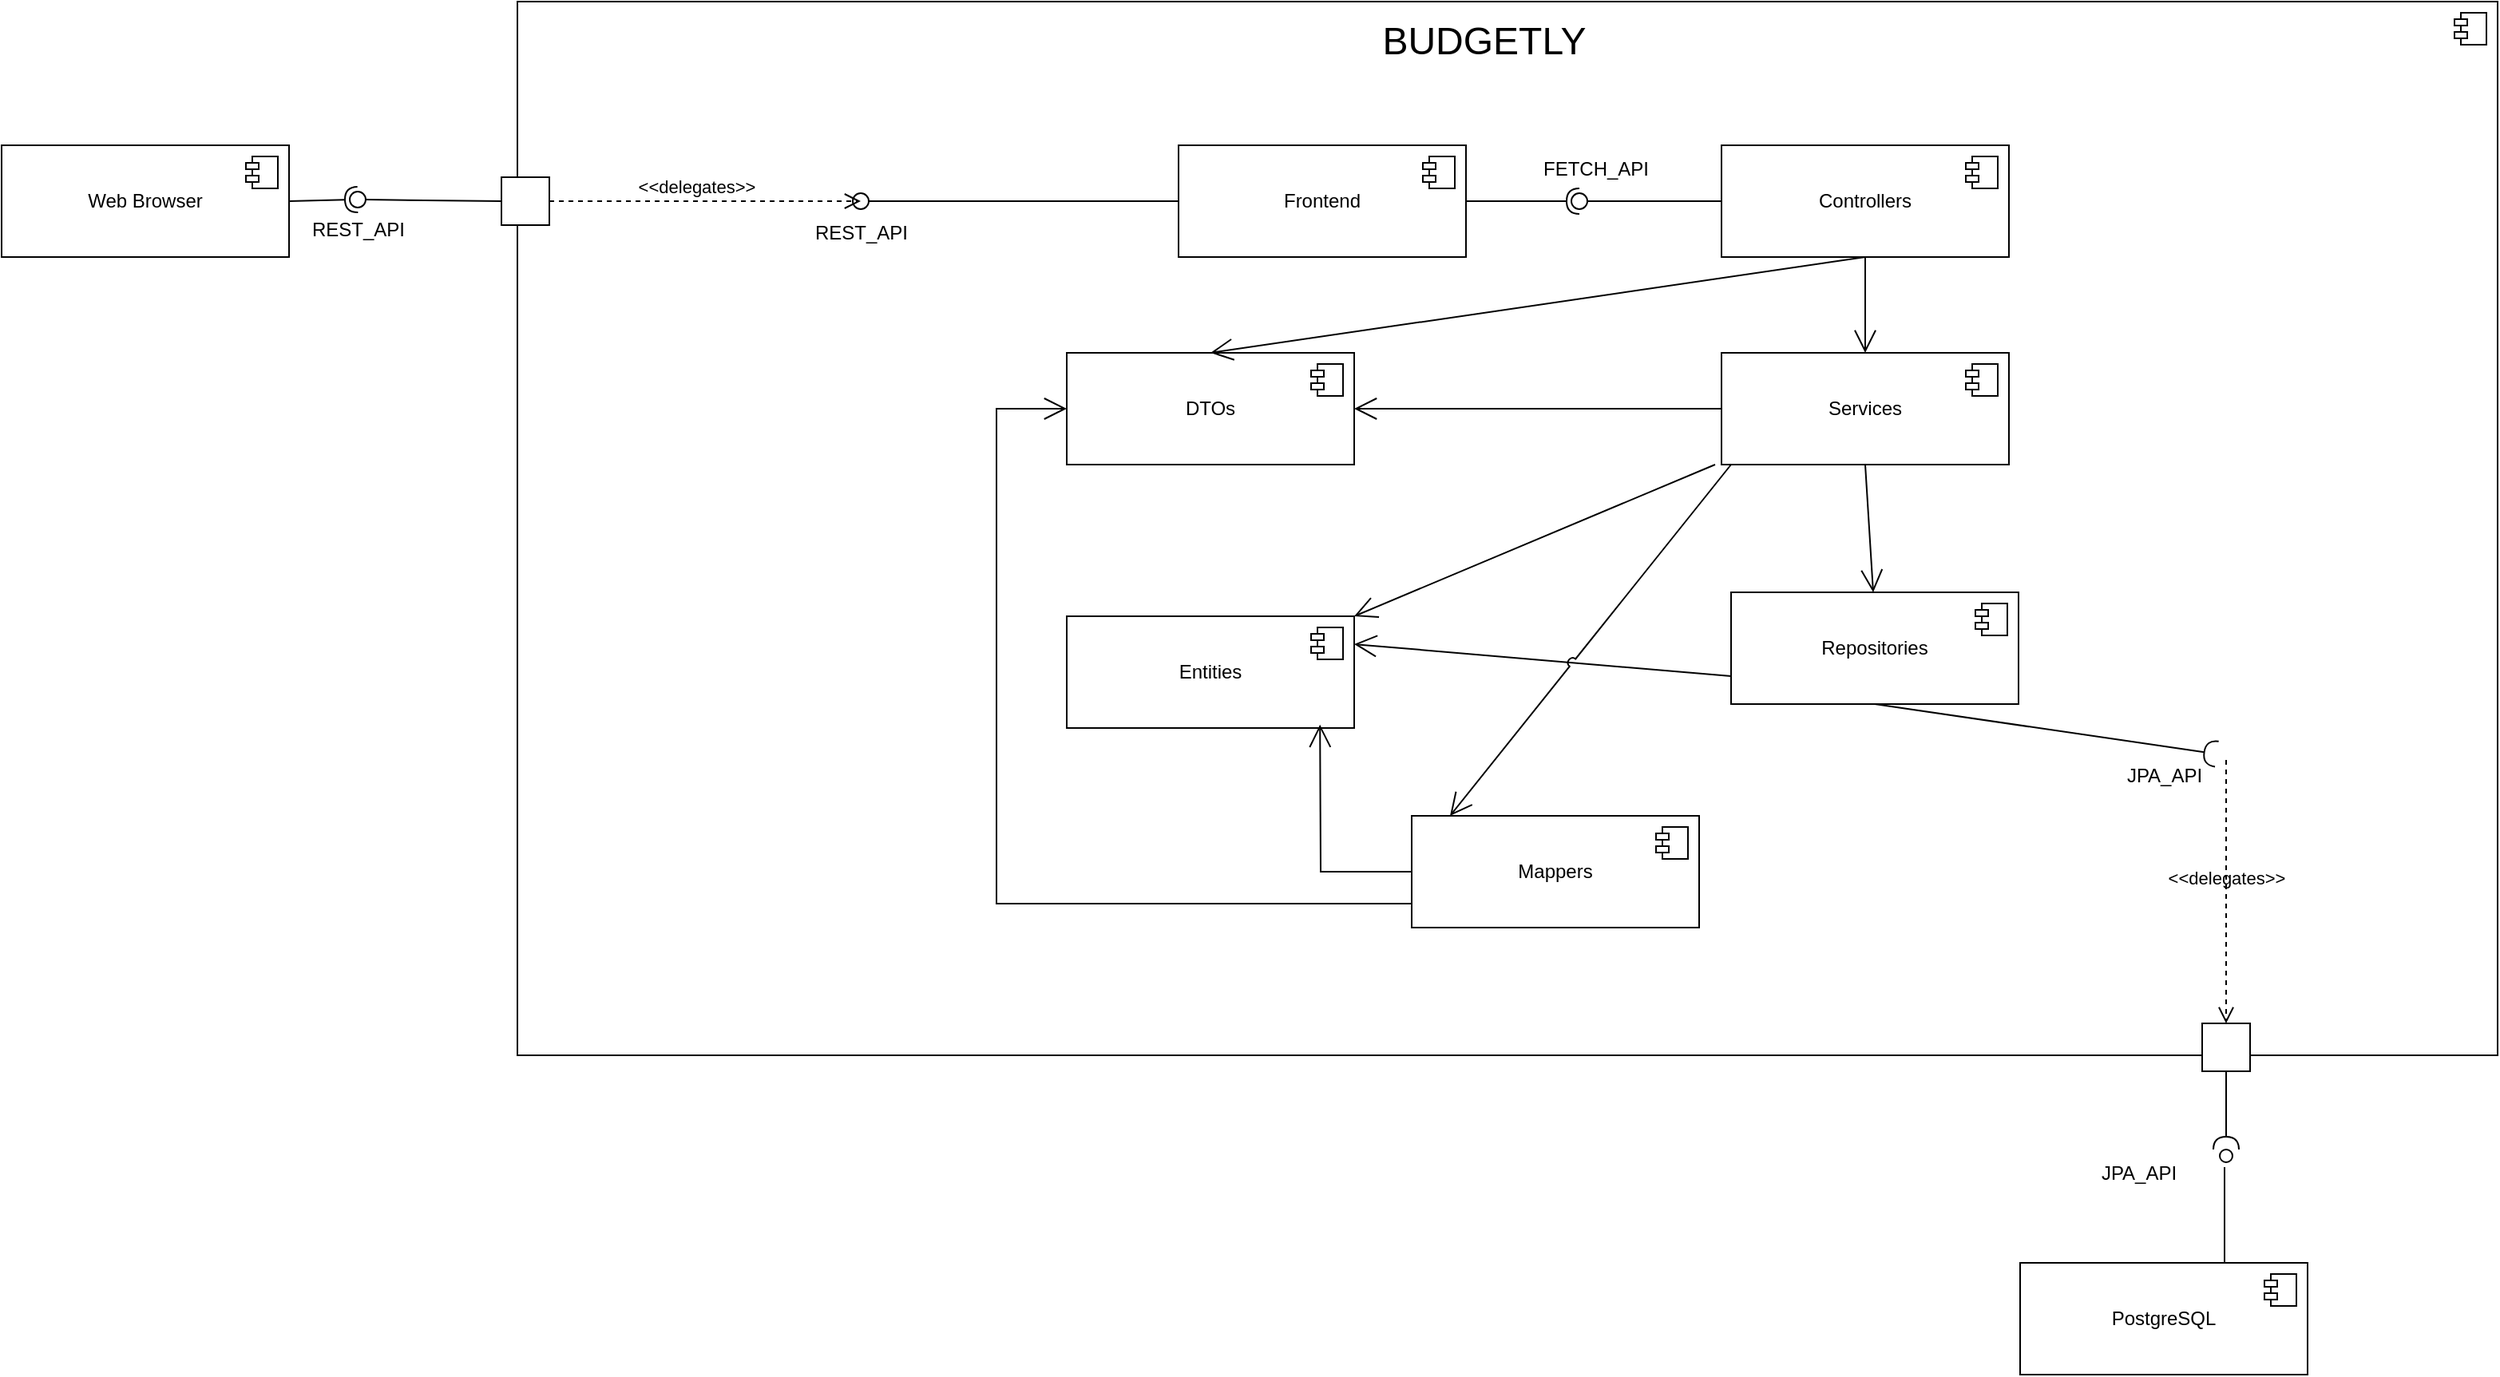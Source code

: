 <mxfile version="26.2.12">
  <diagram name="Page-1" id="tuMIXjng9ELiyzvDqweN">
    <mxGraphModel dx="2372" dy="991" grid="1" gridSize="10" guides="1" tooltips="1" connect="1" arrows="1" fold="1" page="1" pageScale="1" pageWidth="827" pageHeight="1169" math="0" shadow="0">
      <root>
        <mxCell id="0" />
        <mxCell id="1" parent="0" />
        <mxCell id="yFiq-YPZX80afXa3wXmC-90" value="" style="html=1;dropTarget=0;whiteSpace=wrap;" parent="1" vertex="1">
          <mxGeometry x="-90" y="130" width="1240" height="660" as="geometry" />
        </mxCell>
        <mxCell id="yFiq-YPZX80afXa3wXmC-91" value="" style="shape=module;jettyWidth=8;jettyHeight=4;" parent="yFiq-YPZX80afXa3wXmC-90" vertex="1">
          <mxGeometry x="1" width="20" height="20" relative="1" as="geometry">
            <mxPoint x="-27" y="7" as="offset" />
          </mxGeometry>
        </mxCell>
        <mxCell id="yFiq-YPZX80afXa3wXmC-36" value="Frontend" style="html=1;dropTarget=0;whiteSpace=wrap;" parent="1" vertex="1">
          <mxGeometry x="324" y="220" width="180" height="70" as="geometry" />
        </mxCell>
        <mxCell id="yFiq-YPZX80afXa3wXmC-37" value="" style="shape=module;jettyWidth=8;jettyHeight=4;" parent="yFiq-YPZX80afXa3wXmC-36" vertex="1">
          <mxGeometry x="1" width="20" height="20" relative="1" as="geometry">
            <mxPoint x="-27" y="7" as="offset" />
          </mxGeometry>
        </mxCell>
        <mxCell id="yFiq-YPZX80afXa3wXmC-38" value="Controllers" style="html=1;dropTarget=0;whiteSpace=wrap;" parent="1" vertex="1">
          <mxGeometry x="664" y="220" width="180" height="70" as="geometry" />
        </mxCell>
        <mxCell id="yFiq-YPZX80afXa3wXmC-39" value="" style="shape=module;jettyWidth=8;jettyHeight=4;" parent="yFiq-YPZX80afXa3wXmC-38" vertex="1">
          <mxGeometry x="1" width="20" height="20" relative="1" as="geometry">
            <mxPoint x="-27" y="7" as="offset" />
          </mxGeometry>
        </mxCell>
        <mxCell id="yFiq-YPZX80afXa3wXmC-40" value="" style="rounded=0;orthogonalLoop=1;jettySize=auto;html=1;endArrow=halfCircle;endFill=0;endSize=6;strokeWidth=1;sketch=0;exitX=1;exitY=0.5;exitDx=0;exitDy=0;" parent="1" source="yFiq-YPZX80afXa3wXmC-36" target="yFiq-YPZX80afXa3wXmC-42" edge="1">
          <mxGeometry relative="1" as="geometry">
            <mxPoint x="434" y="355" as="sourcePoint" />
          </mxGeometry>
        </mxCell>
        <mxCell id="yFiq-YPZX80afXa3wXmC-41" value="" style="rounded=0;orthogonalLoop=1;jettySize=auto;html=1;endArrow=oval;endFill=0;sketch=0;sourcePerimeterSpacing=0;targetPerimeterSpacing=0;endSize=10;exitX=0;exitY=0.5;exitDx=0;exitDy=0;" parent="1" source="yFiq-YPZX80afXa3wXmC-38" target="yFiq-YPZX80afXa3wXmC-42" edge="1">
          <mxGeometry relative="1" as="geometry">
            <mxPoint x="394" y="355" as="sourcePoint" />
          </mxGeometry>
        </mxCell>
        <mxCell id="yFiq-YPZX80afXa3wXmC-42" value="" style="ellipse;whiteSpace=wrap;html=1;align=center;aspect=fixed;fillColor=none;strokeColor=none;resizable=0;perimeter=centerPerimeter;rotatable=0;allowArrows=0;points=[];outlineConnect=1;" parent="1" vertex="1">
          <mxGeometry x="570" y="250" width="10" height="10" as="geometry" />
        </mxCell>
        <mxCell id="yFiq-YPZX80afXa3wXmC-43" value="DTOs" style="html=1;dropTarget=0;whiteSpace=wrap;" parent="1" vertex="1">
          <mxGeometry x="254" y="350" width="180" height="70" as="geometry" />
        </mxCell>
        <mxCell id="yFiq-YPZX80afXa3wXmC-44" value="" style="shape=module;jettyWidth=8;jettyHeight=4;" parent="yFiq-YPZX80afXa3wXmC-43" vertex="1">
          <mxGeometry x="1" width="20" height="20" relative="1" as="geometry">
            <mxPoint x="-27" y="7" as="offset" />
          </mxGeometry>
        </mxCell>
        <mxCell id="yFiq-YPZX80afXa3wXmC-45" value="Services" style="html=1;dropTarget=0;whiteSpace=wrap;" parent="1" vertex="1">
          <mxGeometry x="664" y="350" width="180" height="70" as="geometry" />
        </mxCell>
        <mxCell id="yFiq-YPZX80afXa3wXmC-46" value="" style="shape=module;jettyWidth=8;jettyHeight=4;" parent="yFiq-YPZX80afXa3wXmC-45" vertex="1">
          <mxGeometry x="1" width="20" height="20" relative="1" as="geometry">
            <mxPoint x="-27" y="7" as="offset" />
          </mxGeometry>
        </mxCell>
        <mxCell id="yFiq-YPZX80afXa3wXmC-47" value="Entities" style="html=1;dropTarget=0;whiteSpace=wrap;" parent="1" vertex="1">
          <mxGeometry x="254" y="515" width="180" height="70" as="geometry" />
        </mxCell>
        <mxCell id="yFiq-YPZX80afXa3wXmC-48" value="" style="shape=module;jettyWidth=8;jettyHeight=4;" parent="yFiq-YPZX80afXa3wXmC-47" vertex="1">
          <mxGeometry x="1" width="20" height="20" relative="1" as="geometry">
            <mxPoint x="-27" y="7" as="offset" />
          </mxGeometry>
        </mxCell>
        <mxCell id="yFiq-YPZX80afXa3wXmC-49" value="Mappers" style="html=1;dropTarget=0;whiteSpace=wrap;" parent="1" vertex="1">
          <mxGeometry x="470" y="640" width="180" height="70" as="geometry" />
        </mxCell>
        <mxCell id="yFiq-YPZX80afXa3wXmC-50" value="" style="shape=module;jettyWidth=8;jettyHeight=4;" parent="yFiq-YPZX80afXa3wXmC-49" vertex="1">
          <mxGeometry x="1" width="20" height="20" relative="1" as="geometry">
            <mxPoint x="-27" y="7" as="offset" />
          </mxGeometry>
        </mxCell>
        <mxCell id="yFiq-YPZX80afXa3wXmC-51" value="" style="endArrow=open;endSize=12;html=1;rounded=0;exitX=0.5;exitY=1;exitDx=0;exitDy=0;entryX=0.5;entryY=0;entryDx=0;entryDy=0;" parent="1" source="yFiq-YPZX80afXa3wXmC-38" target="yFiq-YPZX80afXa3wXmC-43" edge="1">
          <mxGeometry width="160" relative="1" as="geometry">
            <mxPoint x="470" y="570" as="sourcePoint" />
            <mxPoint x="630" y="570" as="targetPoint" />
          </mxGeometry>
        </mxCell>
        <mxCell id="yFiq-YPZX80afXa3wXmC-52" value="" style="endArrow=open;endSize=12;html=1;rounded=0;exitX=0.5;exitY=1;exitDx=0;exitDy=0;entryX=0.5;entryY=0;entryDx=0;entryDy=0;" parent="1" source="yFiq-YPZX80afXa3wXmC-38" target="yFiq-YPZX80afXa3wXmC-45" edge="1">
          <mxGeometry width="160" relative="1" as="geometry">
            <mxPoint x="450" y="560" as="sourcePoint" />
            <mxPoint x="610" y="560" as="targetPoint" />
          </mxGeometry>
        </mxCell>
        <mxCell id="yFiq-YPZX80afXa3wXmC-55" value="Repositories" style="html=1;dropTarget=0;whiteSpace=wrap;" parent="1" vertex="1">
          <mxGeometry x="670" y="500" width="180" height="70" as="geometry" />
        </mxCell>
        <mxCell id="yFiq-YPZX80afXa3wXmC-56" value="" style="shape=module;jettyWidth=8;jettyHeight=4;" parent="yFiq-YPZX80afXa3wXmC-55" vertex="1">
          <mxGeometry x="1" width="20" height="20" relative="1" as="geometry">
            <mxPoint x="-27" y="7" as="offset" />
          </mxGeometry>
        </mxCell>
        <mxCell id="yFiq-YPZX80afXa3wXmC-58" value="" style="rounded=0;orthogonalLoop=1;jettySize=auto;html=1;endArrow=halfCircle;endFill=0;endSize=6;strokeWidth=1;sketch=0;fontSize=12;curved=1;exitX=0.5;exitY=1;exitDx=0;exitDy=0;entryX=0.974;entryY=0.044;entryDx=0;entryDy=0;entryPerimeter=0;" parent="1" source="yFiq-YPZX80afXa3wXmC-55" edge="1" target="yFiq-YPZX80afXa3wXmC-72">
          <mxGeometry relative="1" as="geometry">
            <mxPoint x="745" y="555" as="sourcePoint" />
            <mxPoint x="980" y="600" as="targetPoint" />
          </mxGeometry>
        </mxCell>
        <mxCell id="yFiq-YPZX80afXa3wXmC-59" value="" style="ellipse;whiteSpace=wrap;html=1;align=center;aspect=fixed;fillColor=none;strokeColor=none;resizable=0;perimeter=centerPerimeter;rotatable=0;allowArrows=0;points=[];outlineConnect=1;" parent="1" vertex="1">
          <mxGeometry x="720" y="550" width="10" height="10" as="geometry" />
        </mxCell>
        <mxCell id="yFiq-YPZX80afXa3wXmC-60" value="&amp;lt;&amp;lt;delegates&amp;gt;&amp;gt;" style="endArrow=open;startArrow=none;endFill=0;startFill=0;endSize=8;html=1;verticalAlign=bottom;dashed=1;labelBackgroundColor=none;rounded=0;entryX=0.5;entryY=0;entryDx=0;entryDy=0;" parent="1" target="yFiq-YPZX80afXa3wXmC-62" edge="1">
          <mxGeometry width="160" relative="1" as="geometry">
            <mxPoint x="980" y="605" as="sourcePoint" />
            <mxPoint x="1140" y="605" as="targetPoint" />
          </mxGeometry>
        </mxCell>
        <mxCell id="yFiq-YPZX80afXa3wXmC-61" value="FETCH_API" style="text;html=1;align=center;verticalAlign=middle;resizable=0;points=[];autosize=1;strokeColor=none;fillColor=none;" parent="1" vertex="1">
          <mxGeometry x="540" y="220" width="90" height="30" as="geometry" />
        </mxCell>
        <mxCell id="yFiq-YPZX80afXa3wXmC-62" value="" style="html=1;rounded=0;" parent="1" vertex="1">
          <mxGeometry x="965" y="770" width="30" height="30" as="geometry" />
        </mxCell>
        <mxCell id="yFiq-YPZX80afXa3wXmC-69" value="" style="ellipse;whiteSpace=wrap;html=1;align=center;aspect=fixed;fillColor=none;strokeColor=none;resizable=0;perimeter=centerPerimeter;rotatable=0;allowArrows=0;points=[];outlineConnect=1;" parent="1" vertex="1">
          <mxGeometry x="830" y="560" width="10" height="10" as="geometry" />
        </mxCell>
        <mxCell id="yFiq-YPZX80afXa3wXmC-70" value="PostgreSQL" style="html=1;dropTarget=0;whiteSpace=wrap;" parent="1" vertex="1">
          <mxGeometry x="851" y="920" width="180" height="70" as="geometry" />
        </mxCell>
        <mxCell id="yFiq-YPZX80afXa3wXmC-71" value="" style="shape=module;jettyWidth=8;jettyHeight=4;" parent="yFiq-YPZX80afXa3wXmC-70" vertex="1">
          <mxGeometry x="1" width="20" height="20" relative="1" as="geometry">
            <mxPoint x="-27" y="7" as="offset" />
          </mxGeometry>
        </mxCell>
        <mxCell id="yFiq-YPZX80afXa3wXmC-72" value="JPA_API" style="text;html=1;align=center;verticalAlign=middle;resizable=0;points=[];autosize=1;strokeColor=none;fillColor=none;" parent="1" vertex="1">
          <mxGeometry x="906" y="600" width="70" height="30" as="geometry" />
        </mxCell>
        <mxCell id="yFiq-YPZX80afXa3wXmC-73" value="JPA_API" style="text;html=1;align=center;verticalAlign=middle;resizable=0;points=[];autosize=1;strokeColor=none;fillColor=none;" parent="1" vertex="1">
          <mxGeometry x="890" y="849" width="70" height="30" as="geometry" />
        </mxCell>
        <mxCell id="yFiq-YPZX80afXa3wXmC-77" value="" style="rounded=0;orthogonalLoop=1;jettySize=auto;html=1;endArrow=oval;endFill=0;sketch=0;sourcePerimeterSpacing=0;targetPerimeterSpacing=0;endSize=10;exitX=0;exitY=0.5;exitDx=0;exitDy=0;" parent="1" source="yFiq-YPZX80afXa3wXmC-36" target="yFiq-YPZX80afXa3wXmC-78" edge="1">
          <mxGeometry relative="1" as="geometry">
            <mxPoint x="124" y="255" as="sourcePoint" />
          </mxGeometry>
        </mxCell>
        <mxCell id="yFiq-YPZX80afXa3wXmC-78" value="" style="ellipse;whiteSpace=wrap;html=1;align=center;aspect=fixed;fillColor=none;strokeColor=none;resizable=0;perimeter=centerPerimeter;rotatable=0;allowArrows=0;points=[];outlineConnect=1;" parent="1" vertex="1">
          <mxGeometry x="120" y="250" width="10" height="10" as="geometry" />
        </mxCell>
        <mxCell id="yFiq-YPZX80afXa3wXmC-80" value="" style="fontStyle=0;labelPosition=right;verticalLabelPosition=middle;align=left;verticalAlign=middle;spacingLeft=2;" parent="1" vertex="1">
          <mxGeometry x="-100" y="240" width="30" height="30" as="geometry" />
        </mxCell>
        <mxCell id="yFiq-YPZX80afXa3wXmC-83" value="&amp;lt;&amp;lt;delegates&amp;gt;&amp;gt;" style="endArrow=open;startArrow=none;endFill=0;startFill=0;endSize=8;html=1;verticalAlign=bottom;dashed=1;labelBackgroundColor=none;rounded=0;exitX=1;exitY=0.5;exitDx=0;exitDy=0;entryX=0;entryY=1;entryDx=0;entryDy=0;entryPerimeter=0;" parent="1" source="yFiq-YPZX80afXa3wXmC-80" target="yFiq-YPZX80afXa3wXmC-78" edge="1">
          <mxGeometry x="-0.062" width="160" relative="1" as="geometry">
            <mxPoint x="-130" y="254.5" as="sourcePoint" />
            <mxPoint x="110" y="255" as="targetPoint" />
            <mxPoint as="offset" />
          </mxGeometry>
        </mxCell>
        <mxCell id="yFiq-YPZX80afXa3wXmC-84" value="REST_API" style="text;html=1;align=center;verticalAlign=middle;resizable=0;points=[];autosize=1;strokeColor=none;fillColor=none;" parent="1" vertex="1">
          <mxGeometry x="85" y="260" width="80" height="30" as="geometry" />
        </mxCell>
        <mxCell id="yFiq-YPZX80afXa3wXmC-85" value="" style="rounded=0;orthogonalLoop=1;jettySize=auto;html=1;endArrow=oval;endFill=0;sketch=0;sourcePerimeterSpacing=0;targetPerimeterSpacing=0;endSize=10;exitX=0;exitY=0.5;exitDx=0;exitDy=0;" parent="1" source="yFiq-YPZX80afXa3wXmC-80" edge="1">
          <mxGeometry relative="1" as="geometry">
            <mxPoint x="-191" y="254.41" as="sourcePoint" />
            <mxPoint x="-190" y="254" as="targetPoint" />
          </mxGeometry>
        </mxCell>
        <mxCell id="yFiq-YPZX80afXa3wXmC-86" value="" style="rounded=0;orthogonalLoop=1;jettySize=auto;html=1;endArrow=halfCircle;endFill=0;endSize=6;strokeWidth=1;sketch=0;exitX=1;exitY=0.5;exitDx=0;exitDy=0;" parent="1" source="yFiq-YPZX80afXa3wXmC-87" edge="1">
          <mxGeometry relative="1" as="geometry">
            <mxPoint x="-300" y="254" as="sourcePoint" />
            <mxPoint x="-190" y="254" as="targetPoint" />
          </mxGeometry>
        </mxCell>
        <mxCell id="yFiq-YPZX80afXa3wXmC-87" value="&lt;div&gt;Web Browser&lt;/div&gt;" style="html=1;dropTarget=0;whiteSpace=wrap;" parent="1" vertex="1">
          <mxGeometry x="-413" y="220" width="180" height="70" as="geometry" />
        </mxCell>
        <mxCell id="yFiq-YPZX80afXa3wXmC-88" value="" style="shape=module;jettyWidth=8;jettyHeight=4;" parent="yFiq-YPZX80afXa3wXmC-87" vertex="1">
          <mxGeometry x="1" width="20" height="20" relative="1" as="geometry">
            <mxPoint x="-27" y="7" as="offset" />
          </mxGeometry>
        </mxCell>
        <mxCell id="yFiq-YPZX80afXa3wXmC-89" value="REST_API" style="text;html=1;align=center;verticalAlign=middle;resizable=0;points=[];autosize=1;strokeColor=none;fillColor=none;" parent="1" vertex="1">
          <mxGeometry x="-230" y="258" width="80" height="30" as="geometry" />
        </mxCell>
        <mxCell id="yFiq-YPZX80afXa3wXmC-92" value="&lt;span style=&quot;font-size: 24px;&quot;&gt;BUDGETLY&lt;/span&gt;" style="text;html=1;align=center;verticalAlign=middle;resizable=0;points=[];autosize=1;strokeColor=none;fillColor=none;" parent="1" vertex="1">
          <mxGeometry x="440" y="135" width="150" height="40" as="geometry" />
        </mxCell>
        <mxCell id="yFiq-YPZX80afXa3wXmC-102" value="" style="endArrow=open;endSize=12;html=1;rounded=0;exitX=0;exitY=0.5;exitDx=0;exitDy=0;entryX=1;entryY=0.5;entryDx=0;entryDy=0;" parent="1" source="yFiq-YPZX80afXa3wXmC-45" target="yFiq-YPZX80afXa3wXmC-43" edge="1">
          <mxGeometry width="160" relative="1" as="geometry">
            <mxPoint x="424" y="510" as="sourcePoint" />
            <mxPoint x="84" y="630" as="targetPoint" />
          </mxGeometry>
        </mxCell>
        <mxCell id="yFiq-YPZX80afXa3wXmC-106" value="" style="endArrow=open;endSize=12;html=1;rounded=0;exitX=0;exitY=0.5;exitDx=0;exitDy=0;entryX=0.881;entryY=0.969;entryDx=0;entryDy=0;entryPerimeter=0;" parent="1" source="yFiq-YPZX80afXa3wXmC-49" target="yFiq-YPZX80afXa3wXmC-47" edge="1">
          <mxGeometry width="160" relative="1" as="geometry">
            <mxPoint x="398" y="665" as="sourcePoint" />
            <mxPoint x="610" y="655" as="targetPoint" />
            <Array as="points">
              <mxPoint x="413" y="675" />
            </Array>
          </mxGeometry>
        </mxCell>
        <mxCell id="yFiq-YPZX80afXa3wXmC-107" value="" style="endArrow=open;endSize=12;html=1;rounded=0;exitX=0;exitY=0.75;exitDx=0;exitDy=0;entryX=1;entryY=0.25;entryDx=0;entryDy=0;jumpStyle=arc;" parent="1" source="yFiq-YPZX80afXa3wXmC-55" target="yFiq-YPZX80afXa3wXmC-47" edge="1">
          <mxGeometry width="160" relative="1" as="geometry">
            <mxPoint x="674" y="665" as="sourcePoint" />
            <mxPoint x="624" y="665" as="targetPoint" />
            <Array as="points" />
          </mxGeometry>
        </mxCell>
        <mxCell id="MiRalAxNdnQWMbQH4PvG-1" value="" style="rounded=0;orthogonalLoop=1;jettySize=auto;html=1;endArrow=halfCircle;endFill=0;endSize=6;strokeWidth=1;sketch=0;fontSize=12;curved=1;exitX=0.5;exitY=1;exitDx=0;exitDy=0;" edge="1" parent="1" source="yFiq-YPZX80afXa3wXmC-62" target="yFiq-YPZX80afXa3wXmC-64">
          <mxGeometry relative="1" as="geometry">
            <mxPoint x="980" y="780" as="sourcePoint" />
            <mxPoint x="990" y="870" as="targetPoint" />
          </mxGeometry>
        </mxCell>
        <mxCell id="yFiq-YPZX80afXa3wXmC-64" value="" style="ellipse;html=1;fontSize=11;align=center;fillColor=none;points=[];aspect=fixed;resizable=0;verticalAlign=bottom;labelPosition=center;verticalLabelPosition=top;flipH=1;" parent="1" vertex="1">
          <mxGeometry x="976" y="849" width="8" height="8" as="geometry" />
        </mxCell>
        <mxCell id="MiRalAxNdnQWMbQH4PvG-3" value="" style="endArrow=none;html=1;rounded=0;" edge="1" parent="1">
          <mxGeometry width="50" height="50" relative="1" as="geometry">
            <mxPoint x="979" y="920" as="sourcePoint" />
            <mxPoint x="979" y="860" as="targetPoint" />
          </mxGeometry>
        </mxCell>
        <mxCell id="MiRalAxNdnQWMbQH4PvG-9" value="" style="endArrow=open;endSize=12;html=1;rounded=0;entryX=1;entryY=0.25;entryDx=0;entryDy=0;jumpStyle=arc;" edge="1" parent="1">
          <mxGeometry width="160" relative="1" as="geometry">
            <mxPoint x="670" y="420" as="sourcePoint" />
            <mxPoint x="494" y="640" as="targetPoint" />
            <Array as="points" />
          </mxGeometry>
        </mxCell>
        <mxCell id="MiRalAxNdnQWMbQH4PvG-10" value="" style="endArrow=open;endSize=12;html=1;rounded=0;entryX=1;entryY=0.25;entryDx=0;entryDy=0;jumpStyle=arc;" edge="1" parent="1">
          <mxGeometry width="160" relative="1" as="geometry">
            <mxPoint x="660" y="420" as="sourcePoint" />
            <mxPoint x="434" y="515" as="targetPoint" />
            <Array as="points" />
          </mxGeometry>
        </mxCell>
        <mxCell id="MiRalAxNdnQWMbQH4PvG-11" value="" style="endArrow=open;endSize=12;html=1;rounded=0;exitX=0.5;exitY=1;exitDx=0;exitDy=0;entryX=1;entryY=0.25;entryDx=0;entryDy=0;jumpStyle=arc;" edge="1" parent="1" source="yFiq-YPZX80afXa3wXmC-45">
          <mxGeometry width="160" relative="1" as="geometry">
            <mxPoint x="995" y="520" as="sourcePoint" />
            <mxPoint x="759" y="500" as="targetPoint" />
            <Array as="points" />
          </mxGeometry>
        </mxCell>
        <mxCell id="MiRalAxNdnQWMbQH4PvG-12" value="" style="endArrow=open;endSize=12;html=1;rounded=0;exitX=0;exitY=0.75;exitDx=0;exitDy=0;entryX=0;entryY=0.5;entryDx=0;entryDy=0;jumpStyle=arc;" edge="1" parent="1" target="yFiq-YPZX80afXa3wXmC-43">
          <mxGeometry width="160" relative="1" as="geometry">
            <mxPoint x="470" y="695" as="sourcePoint" />
            <mxPoint x="254" y="390" as="targetPoint" />
            <Array as="points">
              <mxPoint x="210" y="695" />
              <mxPoint x="210" y="385" />
            </Array>
          </mxGeometry>
        </mxCell>
      </root>
    </mxGraphModel>
  </diagram>
</mxfile>
